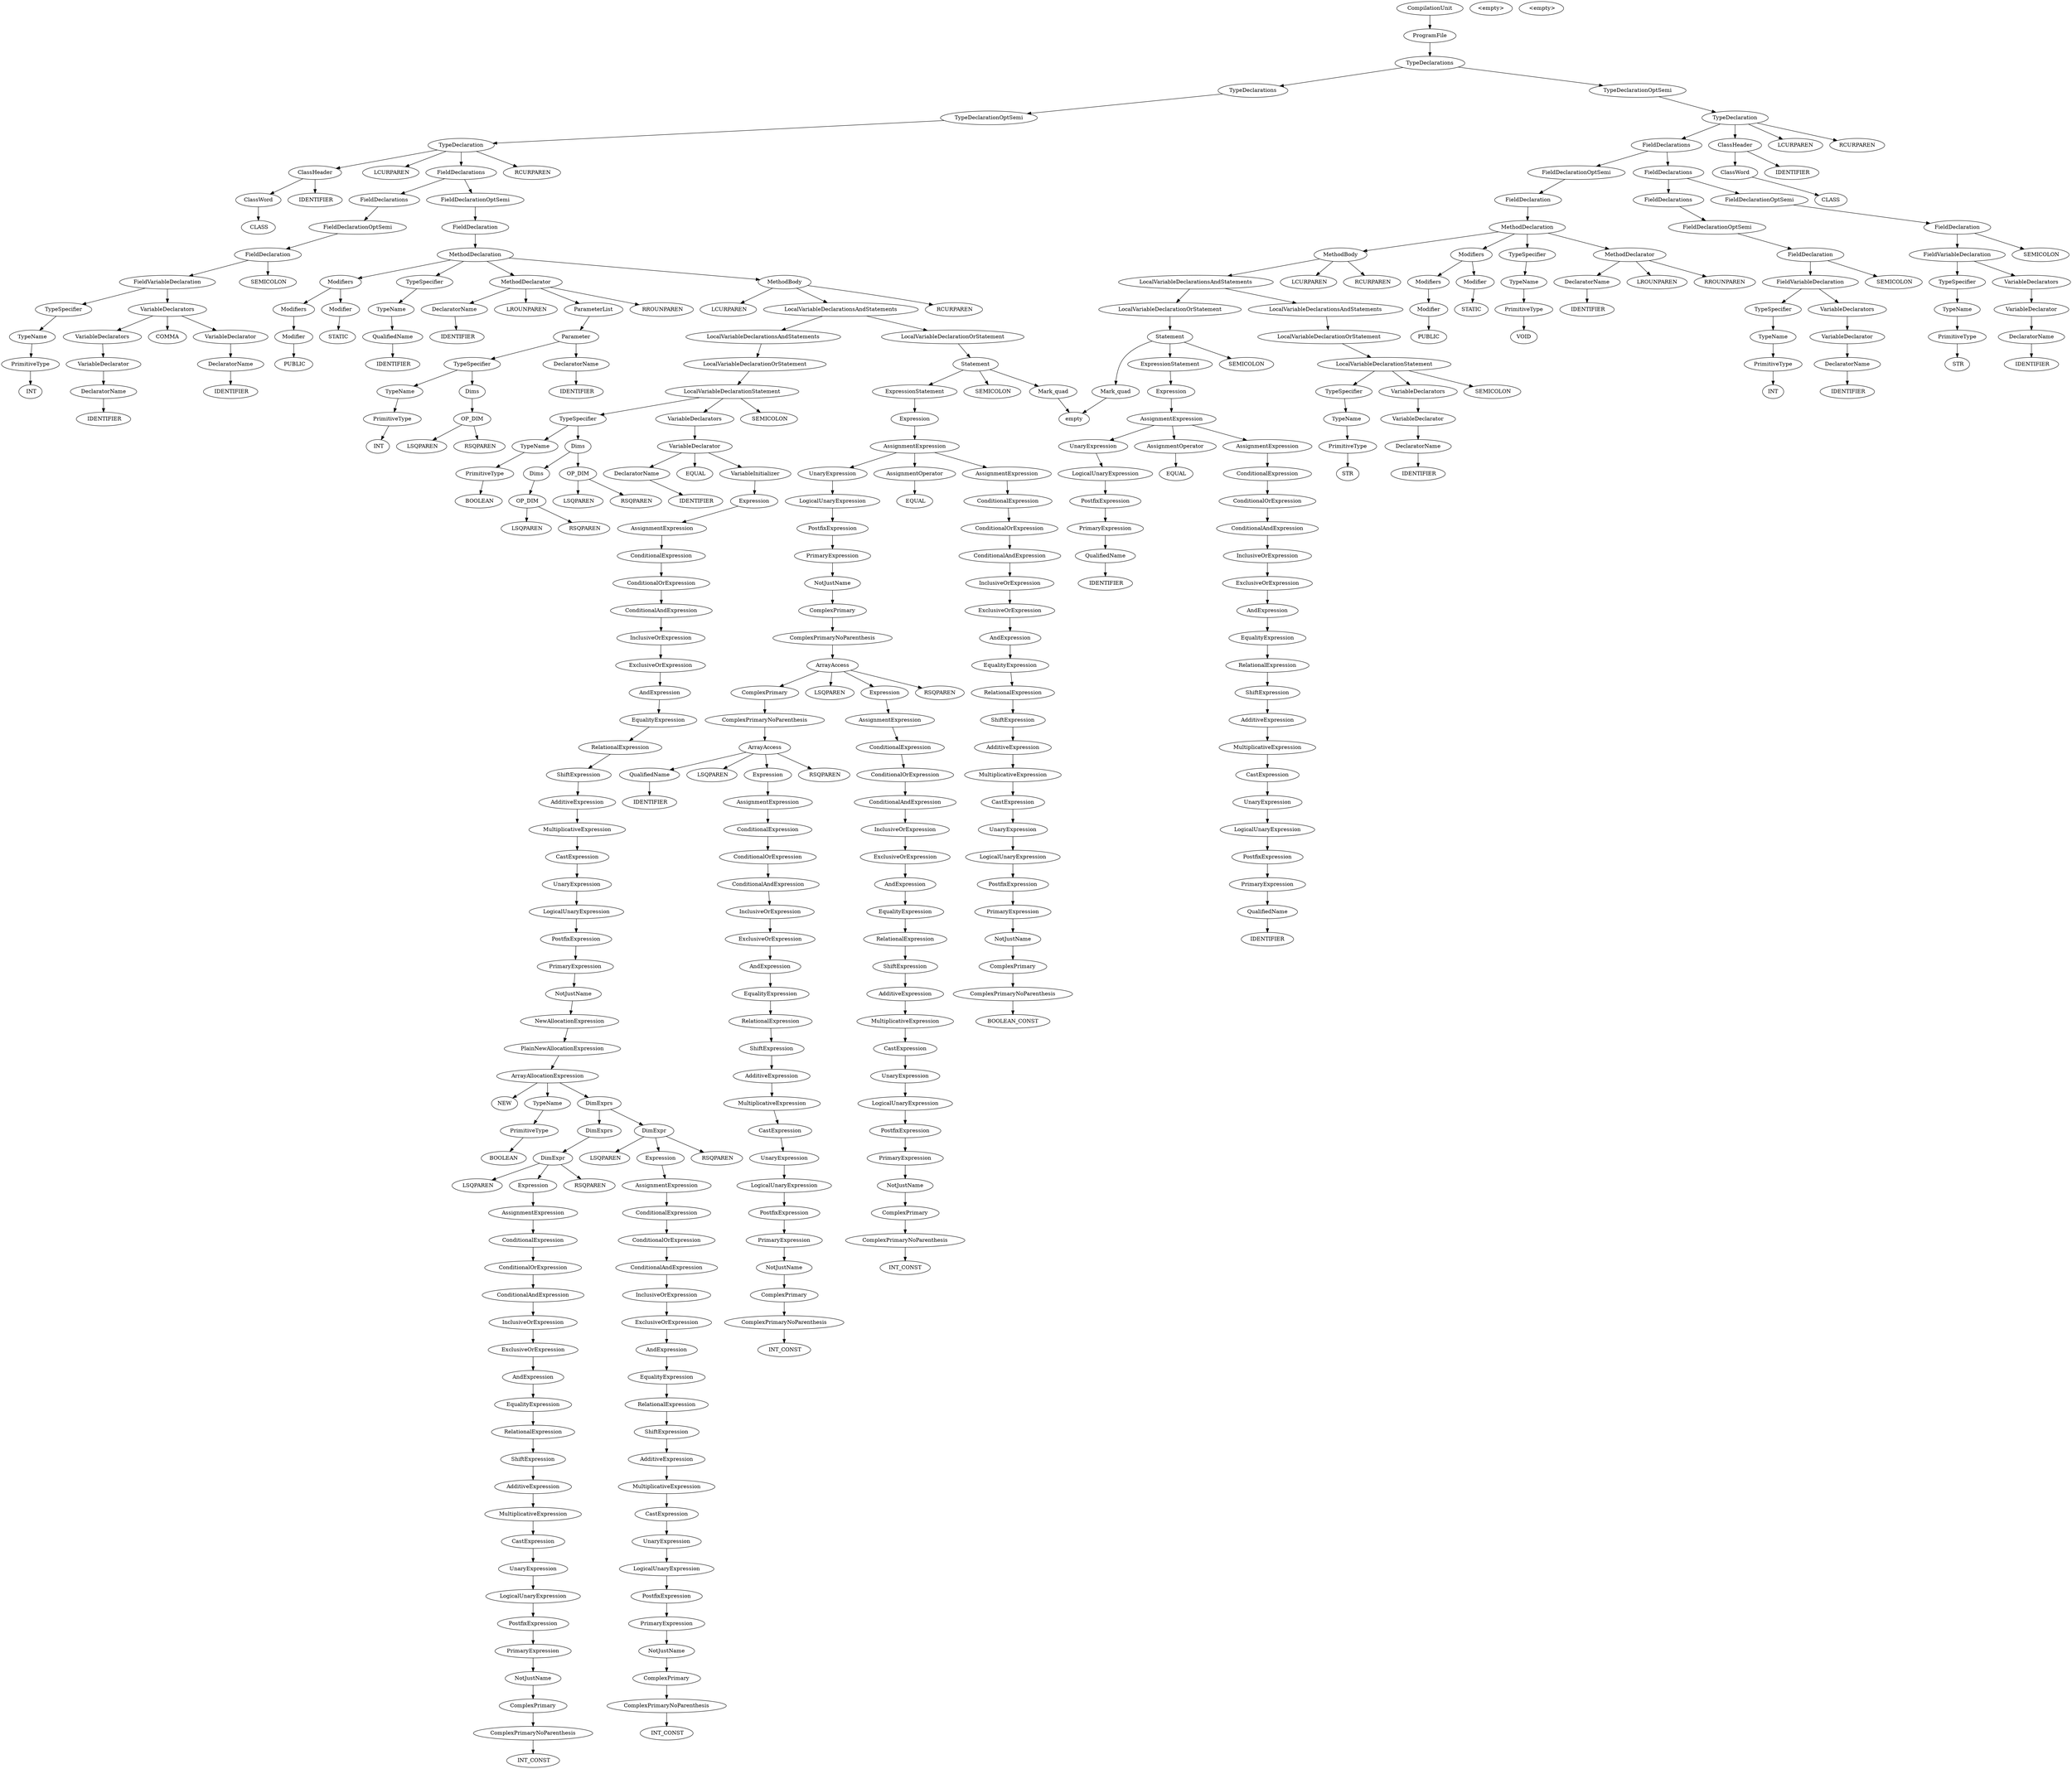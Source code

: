 digraph ParseTree{
CompilationUnit_1 [ label = "CompilationUnit" ]
ProgramFile_1 [ label = "ProgramFile" ]
CompilationUnit_1 -> ProgramFile_1 
ProgramFile_1 [ label = "ProgramFile" ]
TypeDeclarations_1 [ label = "TypeDeclarations" ]
ProgramFile_1 -> TypeDeclarations_1 
TypeDeclarations_1 [ label = "TypeDeclarations" ]
TypeDeclarations_2 [ label =" TypeDeclarations" ]
TypeDeclarationOptSemi_1 [ label = "TypeDeclarationOptSemi" ]
TypeDeclarations_1 -> TypeDeclarations_2  , TypeDeclarationOptSemi_1
TypeDeclarationOptSemi_1 [ label = "TypeDeclarationOptSemi" ]
TypeDeclaration_1 [ label = "TypeDeclaration" ]
TypeDeclarationOptSemi_1 -> TypeDeclaration_1 
TypeDeclaration_1 [ label = "TypeDeclaration" ]
ClassHeader_1 [ label = "ClassHeader" ]
LCURPAREN_1 [ label = "LCURPAREN" ]
FieldDeclarations_1 [ label = "FieldDeclarations" ]
RCURPAREN_1 [ label = "RCURPAREN" ]
TypeDeclaration_1 -> ClassHeader_1  , LCURPAREN_1 , FieldDeclarations_1 , RCURPAREN_1
FieldDeclarations_1 [ label = "FieldDeclarations" ]
FieldDeclarations_2 [ label =" FieldDeclarations" ]
FieldDeclarationOptSemi_1 [ label = "FieldDeclarationOptSemi" ]
FieldDeclarations_1 -> FieldDeclarations_2  , FieldDeclarationOptSemi_1
FieldDeclarationOptSemi_1 [ label = "FieldDeclarationOptSemi" ]
FieldDeclaration_1 [ label = "FieldDeclaration" ]
FieldDeclarationOptSemi_1 -> FieldDeclaration_1 
FieldDeclaration_1 [ label = "FieldDeclaration" ]
MethodDeclaration_1 [ label = "MethodDeclaration" ]
FieldDeclaration_1 -> MethodDeclaration_1 
MethodDeclaration_1 [ label = "MethodDeclaration" ]
Modifiers_1 [ label = "Modifiers" ]
TypeSpecifier_1 [ label = "TypeSpecifier" ]
MethodDeclarator_1 [ label = "MethodDeclarator" ]
MethodBody_1 [ label = "MethodBody" ]
MethodDeclaration_1 -> Modifiers_1  , TypeSpecifier_1 , MethodDeclarator_1 , MethodBody_1
MethodBody_1 [ label = "MethodBody" ]
LCURPAREN_2 [ label =" LCURPAREN" ]
LocalVariableDeclarationsAndStatements_1 [ label = "LocalVariableDeclarationsAndStatements" ]
RCURPAREN_2 [ label =" RCURPAREN" ]
MethodBody_1 -> LCURPAREN_2  , LocalVariableDeclarationsAndStatements_1 , RCURPAREN_2
LocalVariableDeclarationsAndStatements_1 [ label = "LocalVariableDeclarationsAndStatements" ]
LocalVariableDeclarationsAndStatements_2 [ label =" LocalVariableDeclarationsAndStatements" ]
LocalVariableDeclarationOrStatement_1 [ label = "LocalVariableDeclarationOrStatement" ]
LocalVariableDeclarationsAndStatements_1 -> LocalVariableDeclarationsAndStatements_2  , LocalVariableDeclarationOrStatement_1
LocalVariableDeclarationOrStatement_1 [ label = "LocalVariableDeclarationOrStatement" ]
Statement_1 [ label = "Statement" ]
LocalVariableDeclarationOrStatement_1 -> Statement_1 
Statement_1 [ label = "Statement" ]
ExpressionStatement_1 [ label = "ExpressionStatement" ]
SEMICOLON_1 [ label = "SEMICOLON" ]
Mark_quad_1 [ label = "Mark_quad" ]
Statement_1 -> ExpressionStatement_1  , SEMICOLON_1 , Mark_quad_1
Mark_quad_1 [ label = "Mark_quad" ]
<empty>_1 [ label = "<empty>" ]
Mark_quad_1 -> <empty>_1 
ExpressionStatement_1 [ label = "ExpressionStatement" ]
Expression_1 [ label = "Expression" ]
ExpressionStatement_1 -> Expression_1 
Expression_1 [ label = "Expression" ]
AssignmentExpression_1 [ label = "AssignmentExpression" ]
Expression_1 -> AssignmentExpression_1 
AssignmentExpression_1 [ label = "AssignmentExpression" ]
UnaryExpression_1 [ label = "UnaryExpression" ]
AssignmentOperator_1 [ label = "AssignmentOperator" ]
AssignmentExpression_2 [ label =" AssignmentExpression" ]
AssignmentExpression_1 -> UnaryExpression_1  , AssignmentOperator_1 , AssignmentExpression_2
AssignmentExpression_2 [ label = "AssignmentExpression" ]
ConditionalExpression_1 [ label = "ConditionalExpression" ]
AssignmentExpression_2 -> ConditionalExpression_1 
ConditionalExpression_1 [ label = "ConditionalExpression" ]
ConditionalOrExpression_1 [ label = "ConditionalOrExpression" ]
ConditionalExpression_1 -> ConditionalOrExpression_1 
ConditionalOrExpression_1 [ label = "ConditionalOrExpression" ]
ConditionalAndExpression_1 [ label = "ConditionalAndExpression" ]
ConditionalOrExpression_1 -> ConditionalAndExpression_1 
ConditionalAndExpression_1 [ label = "ConditionalAndExpression" ]
InclusiveOrExpression_1 [ label = "InclusiveOrExpression" ]
ConditionalAndExpression_1 -> InclusiveOrExpression_1 
InclusiveOrExpression_1 [ label = "InclusiveOrExpression" ]
ExclusiveOrExpression_1 [ label = "ExclusiveOrExpression" ]
InclusiveOrExpression_1 -> ExclusiveOrExpression_1 
ExclusiveOrExpression_1 [ label = "ExclusiveOrExpression" ]
AndExpression_1 [ label = "AndExpression" ]
ExclusiveOrExpression_1 -> AndExpression_1 
AndExpression_1 [ label = "AndExpression" ]
EqualityExpression_1 [ label = "EqualityExpression" ]
AndExpression_1 -> EqualityExpression_1 
EqualityExpression_1 [ label = "EqualityExpression" ]
RelationalExpression_1 [ label = "RelationalExpression" ]
EqualityExpression_1 -> RelationalExpression_1 
RelationalExpression_1 [ label = "RelationalExpression" ]
ShiftExpression_1 [ label = "ShiftExpression" ]
RelationalExpression_1 -> ShiftExpression_1 
ShiftExpression_1 [ label = "ShiftExpression" ]
AdditiveExpression_1 [ label = "AdditiveExpression" ]
ShiftExpression_1 -> AdditiveExpression_1 
AdditiveExpression_1 [ label = "AdditiveExpression" ]
MultiplicativeExpression_1 [ label = "MultiplicativeExpression" ]
AdditiveExpression_1 -> MultiplicativeExpression_1 
MultiplicativeExpression_1 [ label = "MultiplicativeExpression" ]
CastExpression_1 [ label = "CastExpression" ]
MultiplicativeExpression_1 -> CastExpression_1 
CastExpression_1 [ label = "CastExpression" ]
UnaryExpression_2 [ label =" UnaryExpression" ]
CastExpression_1 -> UnaryExpression_2 
UnaryExpression_2 [ label = "UnaryExpression" ]
LogicalUnaryExpression_1 [ label = "LogicalUnaryExpression" ]
UnaryExpression_2 -> LogicalUnaryExpression_1 
LogicalUnaryExpression_1 [ label = "LogicalUnaryExpression" ]
PostfixExpression_1 [ label = "PostfixExpression" ]
LogicalUnaryExpression_1 -> PostfixExpression_1 
PostfixExpression_1 [ label = "PostfixExpression" ]
PrimaryExpression_1 [ label = "PrimaryExpression" ]
PostfixExpression_1 -> PrimaryExpression_1 
PrimaryExpression_1 [ label = "PrimaryExpression" ]
QualifiedName_1 [ label = "QualifiedName" ]
PrimaryExpression_1 -> QualifiedName_1 
QualifiedName_1 [ label = "QualifiedName" ]
IDENTIFIER_1 [ label = "IDENTIFIER" ]
QualifiedName_1 -> IDENTIFIER_1 
AssignmentOperator_1 [ label = "AssignmentOperator" ]
EQUAL_1 [ label = "EQUAL" ]
AssignmentOperator_1 -> EQUAL_1 
UnaryExpression_1 [ label = "UnaryExpression" ]
LogicalUnaryExpression_2 [ label =" LogicalUnaryExpression" ]
UnaryExpression_1 -> LogicalUnaryExpression_2 
LogicalUnaryExpression_2 [ label = "LogicalUnaryExpression" ]
PostfixExpression_2 [ label =" PostfixExpression" ]
LogicalUnaryExpression_2 -> PostfixExpression_2 
PostfixExpression_2 [ label = "PostfixExpression" ]
PrimaryExpression_2 [ label =" PrimaryExpression" ]
PostfixExpression_2 -> PrimaryExpression_2 
PrimaryExpression_2 [ label = "PrimaryExpression" ]
QualifiedName_2 [ label =" QualifiedName" ]
PrimaryExpression_2 -> QualifiedName_2 
QualifiedName_2 [ label = "QualifiedName" ]
IDENTIFIER_2 [ label =" IDENTIFIER" ]
QualifiedName_2 -> IDENTIFIER_2 
LocalVariableDeclarationsAndStatements_2 [ label = "LocalVariableDeclarationsAndStatements" ]
LocalVariableDeclarationOrStatement_2 [ label =" LocalVariableDeclarationOrStatement" ]
LocalVariableDeclarationsAndStatements_2 -> LocalVariableDeclarationOrStatement_2 
LocalVariableDeclarationOrStatement_2 [ label = "LocalVariableDeclarationOrStatement" ]
LocalVariableDeclarationStatement_1 [ label = "LocalVariableDeclarationStatement" ]
LocalVariableDeclarationOrStatement_2 -> LocalVariableDeclarationStatement_1 
LocalVariableDeclarationStatement_1 [ label = "LocalVariableDeclarationStatement" ]
TypeSpecifier_2 [ label =" TypeSpecifier" ]
VariableDeclarators_1 [ label = "VariableDeclarators" ]
SEMICOLON_2 [ label =" SEMICOLON" ]
LocalVariableDeclarationStatement_1 -> TypeSpecifier_2  , VariableDeclarators_1 , SEMICOLON_2
VariableDeclarators_1 [ label = "VariableDeclarators" ]
VariableDeclarator_1 [ label = "VariableDeclarator" ]
VariableDeclarators_1 -> VariableDeclarator_1 
VariableDeclarator_1 [ label = "VariableDeclarator" ]
DeclaratorName_1 [ label = "DeclaratorName" ]
VariableDeclarator_1 -> DeclaratorName_1 
DeclaratorName_1 [ label = "DeclaratorName" ]
IDENTIFIER_3 [ label =" IDENTIFIER" ]
DeclaratorName_1 -> IDENTIFIER_3 
TypeSpecifier_2 [ label = "TypeSpecifier" ]
TypeName_1 [ label = "TypeName" ]
TypeSpecifier_2 -> TypeName_1 
TypeName_1 [ label = "TypeName" ]
PrimitiveType_1 [ label = "PrimitiveType" ]
TypeName_1 -> PrimitiveType_1 
PrimitiveType_1 [ label = "PrimitiveType" ]
STR_1 [ label = "STR" ]
PrimitiveType_1 -> STR_1 
MethodDeclarator_1 [ label = "MethodDeclarator" ]
DeclaratorName_2 [ label =" DeclaratorName" ]
LROUNPAREN_1 [ label = "LROUNPAREN" ]
RROUNPAREN_1 [ label = "RROUNPAREN" ]
MethodDeclarator_1 -> DeclaratorName_2  , LROUNPAREN_1 , RROUNPAREN_1
DeclaratorName_2 [ label = "DeclaratorName" ]
IDENTIFIER_4 [ label =" IDENTIFIER" ]
DeclaratorName_2 -> IDENTIFIER_4 
TypeSpecifier_1 [ label = "TypeSpecifier" ]
TypeName_2 [ label =" TypeName" ]
TypeSpecifier_1 -> TypeName_2 
TypeName_2 [ label = "TypeName" ]
PrimitiveType_2 [ label =" PrimitiveType" ]
TypeName_2 -> PrimitiveType_2 
PrimitiveType_2 [ label = "PrimitiveType" ]
VOID_1 [ label = "VOID" ]
PrimitiveType_2 -> VOID_1 
Modifiers_1 [ label = "Modifiers" ]
Modifiers_2 [ label =" Modifiers" ]
Modifier_1 [ label = "Modifier" ]
Modifiers_1 -> Modifiers_2  , Modifier_1
Modifier_1 [ label = "Modifier" ]
STATIC_1 [ label = "STATIC" ]
Modifier_1 -> STATIC_1 
Modifiers_2 [ label = "Modifiers" ]
Modifier_2 [ label =" Modifier" ]
Modifiers_2 -> Modifier_2 
Modifier_2 [ label = "Modifier" ]
PUBLIC_1 [ label = "PUBLIC" ]
Modifier_2 -> PUBLIC_1 
FieldDeclarations_2 [ label = "FieldDeclarations" ]
FieldDeclarations_3 [ label =" FieldDeclarations" ]
FieldDeclarationOptSemi_2 [ label =" FieldDeclarationOptSemi" ]
FieldDeclarations_2 -> FieldDeclarations_3  , FieldDeclarationOptSemi_2
FieldDeclarationOptSemi_2 [ label = "FieldDeclarationOptSemi" ]
FieldDeclaration_2 [ label =" FieldDeclaration" ]
FieldDeclarationOptSemi_2 -> FieldDeclaration_2 
FieldDeclaration_2 [ label = "FieldDeclaration" ]
FieldVariableDeclaration_1 [ label = "FieldVariableDeclaration" ]
SEMICOLON_3 [ label =" SEMICOLON" ]
FieldDeclaration_2 -> FieldVariableDeclaration_1  , SEMICOLON_3
FieldVariableDeclaration_1 [ label = "FieldVariableDeclaration" ]
TypeSpecifier_3 [ label =" TypeSpecifier" ]
VariableDeclarators_2 [ label =" VariableDeclarators" ]
FieldVariableDeclaration_1 -> TypeSpecifier_3  , VariableDeclarators_2
VariableDeclarators_2 [ label = "VariableDeclarators" ]
VariableDeclarator_2 [ label =" VariableDeclarator" ]
VariableDeclarators_2 -> VariableDeclarator_2 
VariableDeclarator_2 [ label = "VariableDeclarator" ]
DeclaratorName_3 [ label =" DeclaratorName" ]
VariableDeclarator_2 -> DeclaratorName_3 
DeclaratorName_3 [ label = "DeclaratorName" ]
IDENTIFIER_5 [ label =" IDENTIFIER" ]
DeclaratorName_3 -> IDENTIFIER_5 
TypeSpecifier_3 [ label = "TypeSpecifier" ]
TypeName_3 [ label =" TypeName" ]
TypeSpecifier_3 -> TypeName_3 
TypeName_3 [ label = "TypeName" ]
PrimitiveType_3 [ label =" PrimitiveType" ]
TypeName_3 -> PrimitiveType_3 
PrimitiveType_3 [ label = "PrimitiveType" ]
STR_2 [ label =" STR" ]
PrimitiveType_3 -> STR_2 
FieldDeclarations_3 [ label = "FieldDeclarations" ]
FieldDeclarationOptSemi_3 [ label =" FieldDeclarationOptSemi" ]
FieldDeclarations_3 -> FieldDeclarationOptSemi_3 
FieldDeclarationOptSemi_3 [ label = "FieldDeclarationOptSemi" ]
FieldDeclaration_3 [ label =" FieldDeclaration" ]
FieldDeclarationOptSemi_3 -> FieldDeclaration_3 
FieldDeclaration_3 [ label = "FieldDeclaration" ]
FieldVariableDeclaration_2 [ label =" FieldVariableDeclaration" ]
SEMICOLON_4 [ label =" SEMICOLON" ]
FieldDeclaration_3 -> FieldVariableDeclaration_2  , SEMICOLON_4
FieldVariableDeclaration_2 [ label = "FieldVariableDeclaration" ]
TypeSpecifier_4 [ label =" TypeSpecifier" ]
VariableDeclarators_3 [ label =" VariableDeclarators" ]
FieldVariableDeclaration_2 -> TypeSpecifier_4  , VariableDeclarators_3
VariableDeclarators_3 [ label = "VariableDeclarators" ]
VariableDeclarator_3 [ label =" VariableDeclarator" ]
VariableDeclarators_3 -> VariableDeclarator_3 
VariableDeclarator_3 [ label = "VariableDeclarator" ]
DeclaratorName_4 [ label =" DeclaratorName" ]
VariableDeclarator_3 -> DeclaratorName_4 
DeclaratorName_4 [ label = "DeclaratorName" ]
IDENTIFIER_6 [ label =" IDENTIFIER" ]
DeclaratorName_4 -> IDENTIFIER_6 
TypeSpecifier_4 [ label = "TypeSpecifier" ]
TypeName_4 [ label =" TypeName" ]
TypeSpecifier_4 -> TypeName_4 
TypeName_4 [ label = "TypeName" ]
PrimitiveType_4 [ label =" PrimitiveType" ]
TypeName_4 -> PrimitiveType_4 
PrimitiveType_4 [ label = "PrimitiveType" ]
INT_1 [ label = "INT" ]
PrimitiveType_4 -> INT_1 
ClassHeader_1 [ label = "ClassHeader" ]
ClassWord_1 [ label = "ClassWord" ]
IDENTIFIER_7 [ label =" IDENTIFIER" ]
ClassHeader_1 -> ClassWord_1  , IDENTIFIER_7
ClassWord_1 [ label = "ClassWord" ]
CLASS_1 [ label = "CLASS" ]
ClassWord_1 -> CLASS_1 
TypeDeclarations_2 [ label = "TypeDeclarations" ]
TypeDeclarationOptSemi_2 [ label =" TypeDeclarationOptSemi" ]
TypeDeclarations_2 -> TypeDeclarationOptSemi_2 
TypeDeclarationOptSemi_2 [ label = "TypeDeclarationOptSemi" ]
TypeDeclaration_2 [ label =" TypeDeclaration" ]
TypeDeclarationOptSemi_2 -> TypeDeclaration_2 
TypeDeclaration_2 [ label = "TypeDeclaration" ]
ClassHeader_2 [ label =" ClassHeader" ]
LCURPAREN_3 [ label =" LCURPAREN" ]
FieldDeclarations_4 [ label =" FieldDeclarations" ]
RCURPAREN_3 [ label =" RCURPAREN" ]
TypeDeclaration_2 -> ClassHeader_2  , LCURPAREN_3 , FieldDeclarations_4 , RCURPAREN_3
FieldDeclarations_4 [ label = "FieldDeclarations" ]
FieldDeclarations_5 [ label =" FieldDeclarations" ]
FieldDeclarationOptSemi_4 [ label =" FieldDeclarationOptSemi" ]
FieldDeclarations_4 -> FieldDeclarations_5  , FieldDeclarationOptSemi_4
FieldDeclarationOptSemi_4 [ label = "FieldDeclarationOptSemi" ]
FieldDeclaration_4 [ label =" FieldDeclaration" ]
FieldDeclarationOptSemi_4 -> FieldDeclaration_4 
FieldDeclaration_4 [ label = "FieldDeclaration" ]
MethodDeclaration_2 [ label =" MethodDeclaration" ]
FieldDeclaration_4 -> MethodDeclaration_2 
MethodDeclaration_2 [ label = "MethodDeclaration" ]
Modifiers_3 [ label =" Modifiers" ]
TypeSpecifier_5 [ label =" TypeSpecifier" ]
MethodDeclarator_2 [ label =" MethodDeclarator" ]
MethodBody_2 [ label =" MethodBody" ]
MethodDeclaration_2 -> Modifiers_3  , TypeSpecifier_5 , MethodDeclarator_2 , MethodBody_2
MethodBody_2 [ label = "MethodBody" ]
LCURPAREN_4 [ label =" LCURPAREN" ]
LocalVariableDeclarationsAndStatements_3 [ label =" LocalVariableDeclarationsAndStatements" ]
RCURPAREN_4 [ label =" RCURPAREN" ]
MethodBody_2 -> LCURPAREN_4  , LocalVariableDeclarationsAndStatements_3 , RCURPAREN_4
LocalVariableDeclarationsAndStatements_3 [ label = "LocalVariableDeclarationsAndStatements" ]
LocalVariableDeclarationsAndStatements_4 [ label =" LocalVariableDeclarationsAndStatements" ]
LocalVariableDeclarationOrStatement_3 [ label =" LocalVariableDeclarationOrStatement" ]
LocalVariableDeclarationsAndStatements_3 -> LocalVariableDeclarationsAndStatements_4  , LocalVariableDeclarationOrStatement_3
LocalVariableDeclarationOrStatement_3 [ label = "LocalVariableDeclarationOrStatement" ]
Statement_2 [ label =" Statement" ]
LocalVariableDeclarationOrStatement_3 -> Statement_2 
Statement_2 [ label = "Statement" ]
ExpressionStatement_2 [ label =" ExpressionStatement" ]
SEMICOLON_5 [ label =" SEMICOLON" ]
Mark_quad_2 [ label =" Mark_quad" ]
Statement_2 -> ExpressionStatement_2  , SEMICOLON_5 , Mark_quad_2
Mark_quad_2 [ label = "Mark_quad" ]
<empty>_2 [ label =" <empty>" ]
Mark_quad_2 -> <empty>_2 
ExpressionStatement_2 [ label = "ExpressionStatement" ]
Expression_2 [ label =" Expression" ]
ExpressionStatement_2 -> Expression_2 
Expression_2 [ label = "Expression" ]
AssignmentExpression_3 [ label =" AssignmentExpression" ]
Expression_2 -> AssignmentExpression_3 
AssignmentExpression_3 [ label = "AssignmentExpression" ]
UnaryExpression_3 [ label =" UnaryExpression" ]
AssignmentOperator_2 [ label =" AssignmentOperator" ]
AssignmentExpression_4 [ label =" AssignmentExpression" ]
AssignmentExpression_3 -> UnaryExpression_3  , AssignmentOperator_2 , AssignmentExpression_4
AssignmentExpression_4 [ label = "AssignmentExpression" ]
ConditionalExpression_2 [ label =" ConditionalExpression" ]
AssignmentExpression_4 -> ConditionalExpression_2 
ConditionalExpression_2 [ label = "ConditionalExpression" ]
ConditionalOrExpression_2 [ label =" ConditionalOrExpression" ]
ConditionalExpression_2 -> ConditionalOrExpression_2 
ConditionalOrExpression_2 [ label = "ConditionalOrExpression" ]
ConditionalAndExpression_2 [ label =" ConditionalAndExpression" ]
ConditionalOrExpression_2 -> ConditionalAndExpression_2 
ConditionalAndExpression_2 [ label = "ConditionalAndExpression" ]
InclusiveOrExpression_2 [ label =" InclusiveOrExpression" ]
ConditionalAndExpression_2 -> InclusiveOrExpression_2 
InclusiveOrExpression_2 [ label = "InclusiveOrExpression" ]
ExclusiveOrExpression_2 [ label =" ExclusiveOrExpression" ]
InclusiveOrExpression_2 -> ExclusiveOrExpression_2 
ExclusiveOrExpression_2 [ label = "ExclusiveOrExpression" ]
AndExpression_2 [ label =" AndExpression" ]
ExclusiveOrExpression_2 -> AndExpression_2 
AndExpression_2 [ label = "AndExpression" ]
EqualityExpression_2 [ label =" EqualityExpression" ]
AndExpression_2 -> EqualityExpression_2 
EqualityExpression_2 [ label = "EqualityExpression" ]
RelationalExpression_2 [ label =" RelationalExpression" ]
EqualityExpression_2 -> RelationalExpression_2 
RelationalExpression_2 [ label = "RelationalExpression" ]
ShiftExpression_2 [ label =" ShiftExpression" ]
RelationalExpression_2 -> ShiftExpression_2 
ShiftExpression_2 [ label = "ShiftExpression" ]
AdditiveExpression_2 [ label =" AdditiveExpression" ]
ShiftExpression_2 -> AdditiveExpression_2 
AdditiveExpression_2 [ label = "AdditiveExpression" ]
MultiplicativeExpression_2 [ label =" MultiplicativeExpression" ]
AdditiveExpression_2 -> MultiplicativeExpression_2 
MultiplicativeExpression_2 [ label = "MultiplicativeExpression" ]
CastExpression_2 [ label =" CastExpression" ]
MultiplicativeExpression_2 -> CastExpression_2 
CastExpression_2 [ label = "CastExpression" ]
UnaryExpression_4 [ label =" UnaryExpression" ]
CastExpression_2 -> UnaryExpression_4 
UnaryExpression_4 [ label = "UnaryExpression" ]
LogicalUnaryExpression_3 [ label =" LogicalUnaryExpression" ]
UnaryExpression_4 -> LogicalUnaryExpression_3 
LogicalUnaryExpression_3 [ label = "LogicalUnaryExpression" ]
PostfixExpression_3 [ label =" PostfixExpression" ]
LogicalUnaryExpression_3 -> PostfixExpression_3 
PostfixExpression_3 [ label = "PostfixExpression" ]
PrimaryExpression_3 [ label =" PrimaryExpression" ]
PostfixExpression_3 -> PrimaryExpression_3 
PrimaryExpression_3 [ label = "PrimaryExpression" ]
NotJustName_1 [ label = "NotJustName" ]
PrimaryExpression_3 -> NotJustName_1 
NotJustName_1 [ label = "NotJustName" ]
ComplexPrimary_1 [ label = "ComplexPrimary" ]
NotJustName_1 -> ComplexPrimary_1 
ComplexPrimary_1 [ label = "ComplexPrimary" ]
ComplexPrimaryNoParenthesis_1 [ label = "ComplexPrimaryNoParenthesis" ]
ComplexPrimary_1 -> ComplexPrimaryNoParenthesis_1 
ComplexPrimaryNoParenthesis_1 [ label = "ComplexPrimaryNoParenthesis" ]
BOOLEAN_CONST_1 [ label = "BOOLEAN_CONST" ]
ComplexPrimaryNoParenthesis_1 -> BOOLEAN_CONST_1 
AssignmentOperator_2 [ label = "AssignmentOperator" ]
EQUAL_2 [ label =" EQUAL" ]
AssignmentOperator_2 -> EQUAL_2 
UnaryExpression_3 [ label = "UnaryExpression" ]
LogicalUnaryExpression_4 [ label =" LogicalUnaryExpression" ]
UnaryExpression_3 -> LogicalUnaryExpression_4 
LogicalUnaryExpression_4 [ label = "LogicalUnaryExpression" ]
PostfixExpression_4 [ label =" PostfixExpression" ]
LogicalUnaryExpression_4 -> PostfixExpression_4 
PostfixExpression_4 [ label = "PostfixExpression" ]
PrimaryExpression_4 [ label =" PrimaryExpression" ]
PostfixExpression_4 -> PrimaryExpression_4 
PrimaryExpression_4 [ label = "PrimaryExpression" ]
NotJustName_2 [ label =" NotJustName" ]
PrimaryExpression_4 -> NotJustName_2 
NotJustName_2 [ label = "NotJustName" ]
ComplexPrimary_2 [ label =" ComplexPrimary" ]
NotJustName_2 -> ComplexPrimary_2 
ComplexPrimary_2 [ label = "ComplexPrimary" ]
ComplexPrimaryNoParenthesis_2 [ label =" ComplexPrimaryNoParenthesis" ]
ComplexPrimary_2 -> ComplexPrimaryNoParenthesis_2 
ComplexPrimaryNoParenthesis_2 [ label = "ComplexPrimaryNoParenthesis" ]
ArrayAccess_1 [ label = "ArrayAccess" ]
ComplexPrimaryNoParenthesis_2 -> ArrayAccess_1 
ArrayAccess_1 [ label = "ArrayAccess" ]
ComplexPrimary_3 [ label =" ComplexPrimary" ]
LSQPAREN_1 [ label = "LSQPAREN" ]
Expression_3 [ label =" Expression" ]
RSQPAREN_1 [ label = "RSQPAREN" ]
ArrayAccess_1 -> ComplexPrimary_3  , LSQPAREN_1 , Expression_3 , RSQPAREN_1
Expression_3 [ label = "Expression" ]
AssignmentExpression_5 [ label =" AssignmentExpression" ]
Expression_3 -> AssignmentExpression_5 
AssignmentExpression_5 [ label = "AssignmentExpression" ]
ConditionalExpression_3 [ label =" ConditionalExpression" ]
AssignmentExpression_5 -> ConditionalExpression_3 
ConditionalExpression_3 [ label = "ConditionalExpression" ]
ConditionalOrExpression_3 [ label =" ConditionalOrExpression" ]
ConditionalExpression_3 -> ConditionalOrExpression_3 
ConditionalOrExpression_3 [ label = "ConditionalOrExpression" ]
ConditionalAndExpression_3 [ label =" ConditionalAndExpression" ]
ConditionalOrExpression_3 -> ConditionalAndExpression_3 
ConditionalAndExpression_3 [ label = "ConditionalAndExpression" ]
InclusiveOrExpression_3 [ label =" InclusiveOrExpression" ]
ConditionalAndExpression_3 -> InclusiveOrExpression_3 
InclusiveOrExpression_3 [ label = "InclusiveOrExpression" ]
ExclusiveOrExpression_3 [ label =" ExclusiveOrExpression" ]
InclusiveOrExpression_3 -> ExclusiveOrExpression_3 
ExclusiveOrExpression_3 [ label = "ExclusiveOrExpression" ]
AndExpression_3 [ label =" AndExpression" ]
ExclusiveOrExpression_3 -> AndExpression_3 
AndExpression_3 [ label = "AndExpression" ]
EqualityExpression_3 [ label =" EqualityExpression" ]
AndExpression_3 -> EqualityExpression_3 
EqualityExpression_3 [ label = "EqualityExpression" ]
RelationalExpression_3 [ label =" RelationalExpression" ]
EqualityExpression_3 -> RelationalExpression_3 
RelationalExpression_3 [ label = "RelationalExpression" ]
ShiftExpression_3 [ label =" ShiftExpression" ]
RelationalExpression_3 -> ShiftExpression_3 
ShiftExpression_3 [ label = "ShiftExpression" ]
AdditiveExpression_3 [ label =" AdditiveExpression" ]
ShiftExpression_3 -> AdditiveExpression_3 
AdditiveExpression_3 [ label = "AdditiveExpression" ]
MultiplicativeExpression_3 [ label =" MultiplicativeExpression" ]
AdditiveExpression_3 -> MultiplicativeExpression_3 
MultiplicativeExpression_3 [ label = "MultiplicativeExpression" ]
CastExpression_3 [ label =" CastExpression" ]
MultiplicativeExpression_3 -> CastExpression_3 
CastExpression_3 [ label = "CastExpression" ]
UnaryExpression_5 [ label =" UnaryExpression" ]
CastExpression_3 -> UnaryExpression_5 
UnaryExpression_5 [ label = "UnaryExpression" ]
LogicalUnaryExpression_5 [ label =" LogicalUnaryExpression" ]
UnaryExpression_5 -> LogicalUnaryExpression_5 
LogicalUnaryExpression_5 [ label = "LogicalUnaryExpression" ]
PostfixExpression_5 [ label =" PostfixExpression" ]
LogicalUnaryExpression_5 -> PostfixExpression_5 
PostfixExpression_5 [ label = "PostfixExpression" ]
PrimaryExpression_5 [ label =" PrimaryExpression" ]
PostfixExpression_5 -> PrimaryExpression_5 
PrimaryExpression_5 [ label = "PrimaryExpression" ]
NotJustName_3 [ label =" NotJustName" ]
PrimaryExpression_5 -> NotJustName_3 
NotJustName_3 [ label = "NotJustName" ]
ComplexPrimary_4 [ label =" ComplexPrimary" ]
NotJustName_3 -> ComplexPrimary_4 
ComplexPrimary_4 [ label = "ComplexPrimary" ]
ComplexPrimaryNoParenthesis_3 [ label =" ComplexPrimaryNoParenthesis" ]
ComplexPrimary_4 -> ComplexPrimaryNoParenthesis_3 
ComplexPrimaryNoParenthesis_3 [ label = "ComplexPrimaryNoParenthesis" ]
INT_CONST_1 [ label = "INT_CONST" ]
ComplexPrimaryNoParenthesis_3 -> INT_CONST_1 
ComplexPrimary_3 [ label = "ComplexPrimary" ]
ComplexPrimaryNoParenthesis_4 [ label =" ComplexPrimaryNoParenthesis" ]
ComplexPrimary_3 -> ComplexPrimaryNoParenthesis_4 
ComplexPrimaryNoParenthesis_4 [ label = "ComplexPrimaryNoParenthesis" ]
ArrayAccess_2 [ label =" ArrayAccess" ]
ComplexPrimaryNoParenthesis_4 -> ArrayAccess_2 
ArrayAccess_2 [ label = "ArrayAccess" ]
QualifiedName_3 [ label =" QualifiedName" ]
LSQPAREN_2 [ label =" LSQPAREN" ]
Expression_4 [ label =" Expression" ]
RSQPAREN_2 [ label =" RSQPAREN" ]
ArrayAccess_2 -> QualifiedName_3  , LSQPAREN_2 , Expression_4 , RSQPAREN_2
Expression_4 [ label = "Expression" ]
AssignmentExpression_6 [ label =" AssignmentExpression" ]
Expression_4 -> AssignmentExpression_6 
AssignmentExpression_6 [ label = "AssignmentExpression" ]
ConditionalExpression_4 [ label =" ConditionalExpression" ]
AssignmentExpression_6 -> ConditionalExpression_4 
ConditionalExpression_4 [ label = "ConditionalExpression" ]
ConditionalOrExpression_4 [ label =" ConditionalOrExpression" ]
ConditionalExpression_4 -> ConditionalOrExpression_4 
ConditionalOrExpression_4 [ label = "ConditionalOrExpression" ]
ConditionalAndExpression_4 [ label =" ConditionalAndExpression" ]
ConditionalOrExpression_4 -> ConditionalAndExpression_4 
ConditionalAndExpression_4 [ label = "ConditionalAndExpression" ]
InclusiveOrExpression_4 [ label =" InclusiveOrExpression" ]
ConditionalAndExpression_4 -> InclusiveOrExpression_4 
InclusiveOrExpression_4 [ label = "InclusiveOrExpression" ]
ExclusiveOrExpression_4 [ label =" ExclusiveOrExpression" ]
InclusiveOrExpression_4 -> ExclusiveOrExpression_4 
ExclusiveOrExpression_4 [ label = "ExclusiveOrExpression" ]
AndExpression_4 [ label =" AndExpression" ]
ExclusiveOrExpression_4 -> AndExpression_4 
AndExpression_4 [ label = "AndExpression" ]
EqualityExpression_4 [ label =" EqualityExpression" ]
AndExpression_4 -> EqualityExpression_4 
EqualityExpression_4 [ label = "EqualityExpression" ]
RelationalExpression_4 [ label =" RelationalExpression" ]
EqualityExpression_4 -> RelationalExpression_4 
RelationalExpression_4 [ label = "RelationalExpression" ]
ShiftExpression_4 [ label =" ShiftExpression" ]
RelationalExpression_4 -> ShiftExpression_4 
ShiftExpression_4 [ label = "ShiftExpression" ]
AdditiveExpression_4 [ label =" AdditiveExpression" ]
ShiftExpression_4 -> AdditiveExpression_4 
AdditiveExpression_4 [ label = "AdditiveExpression" ]
MultiplicativeExpression_4 [ label =" MultiplicativeExpression" ]
AdditiveExpression_4 -> MultiplicativeExpression_4 
MultiplicativeExpression_4 [ label = "MultiplicativeExpression" ]
CastExpression_4 [ label =" CastExpression" ]
MultiplicativeExpression_4 -> CastExpression_4 
CastExpression_4 [ label = "CastExpression" ]
UnaryExpression_6 [ label =" UnaryExpression" ]
CastExpression_4 -> UnaryExpression_6 
UnaryExpression_6 [ label = "UnaryExpression" ]
LogicalUnaryExpression_6 [ label =" LogicalUnaryExpression" ]
UnaryExpression_6 -> LogicalUnaryExpression_6 
LogicalUnaryExpression_6 [ label = "LogicalUnaryExpression" ]
PostfixExpression_6 [ label =" PostfixExpression" ]
LogicalUnaryExpression_6 -> PostfixExpression_6 
PostfixExpression_6 [ label = "PostfixExpression" ]
PrimaryExpression_6 [ label =" PrimaryExpression" ]
PostfixExpression_6 -> PrimaryExpression_6 
PrimaryExpression_6 [ label = "PrimaryExpression" ]
NotJustName_4 [ label =" NotJustName" ]
PrimaryExpression_6 -> NotJustName_4 
NotJustName_4 [ label = "NotJustName" ]
ComplexPrimary_5 [ label =" ComplexPrimary" ]
NotJustName_4 -> ComplexPrimary_5 
ComplexPrimary_5 [ label = "ComplexPrimary" ]
ComplexPrimaryNoParenthesis_5 [ label =" ComplexPrimaryNoParenthesis" ]
ComplexPrimary_5 -> ComplexPrimaryNoParenthesis_5 
ComplexPrimaryNoParenthesis_5 [ label = "ComplexPrimaryNoParenthesis" ]
INT_CONST_2 [ label =" INT_CONST" ]
ComplexPrimaryNoParenthesis_5 -> INT_CONST_2 
QualifiedName_3 [ label = "QualifiedName" ]
IDENTIFIER_8 [ label =" IDENTIFIER" ]
QualifiedName_3 -> IDENTIFIER_8 
LocalVariableDeclarationsAndStatements_4 [ label = "LocalVariableDeclarationsAndStatements" ]
LocalVariableDeclarationOrStatement_4 [ label =" LocalVariableDeclarationOrStatement" ]
LocalVariableDeclarationsAndStatements_4 -> LocalVariableDeclarationOrStatement_4 
LocalVariableDeclarationOrStatement_4 [ label = "LocalVariableDeclarationOrStatement" ]
LocalVariableDeclarationStatement_2 [ label =" LocalVariableDeclarationStatement" ]
LocalVariableDeclarationOrStatement_4 -> LocalVariableDeclarationStatement_2 
LocalVariableDeclarationStatement_2 [ label = "LocalVariableDeclarationStatement" ]
TypeSpecifier_6 [ label =" TypeSpecifier" ]
VariableDeclarators_4 [ label =" VariableDeclarators" ]
SEMICOLON_6 [ label =" SEMICOLON" ]
LocalVariableDeclarationStatement_2 -> TypeSpecifier_6  , VariableDeclarators_4 , SEMICOLON_6
VariableDeclarators_4 [ label = "VariableDeclarators" ]
VariableDeclarator_4 [ label =" VariableDeclarator" ]
VariableDeclarators_4 -> VariableDeclarator_4 
VariableDeclarator_4 [ label = "VariableDeclarator" ]
DeclaratorName_5 [ label =" DeclaratorName" ]
EQUAL_3 [ label =" EQUAL" ]
VariableInitializer_1 [ label = "VariableInitializer" ]
VariableDeclarator_4 -> DeclaratorName_5  , EQUAL_3 , VariableInitializer_1
VariableInitializer_1 [ label = "VariableInitializer" ]
Expression_5 [ label =" Expression" ]
VariableInitializer_1 -> Expression_5 
Expression_5 [ label = "Expression" ]
AssignmentExpression_7 [ label =" AssignmentExpression" ]
Expression_5 -> AssignmentExpression_7 
AssignmentExpression_7 [ label = "AssignmentExpression" ]
ConditionalExpression_5 [ label =" ConditionalExpression" ]
AssignmentExpression_7 -> ConditionalExpression_5 
ConditionalExpression_5 [ label = "ConditionalExpression" ]
ConditionalOrExpression_5 [ label =" ConditionalOrExpression" ]
ConditionalExpression_5 -> ConditionalOrExpression_5 
ConditionalOrExpression_5 [ label = "ConditionalOrExpression" ]
ConditionalAndExpression_5 [ label =" ConditionalAndExpression" ]
ConditionalOrExpression_5 -> ConditionalAndExpression_5 
ConditionalAndExpression_5 [ label = "ConditionalAndExpression" ]
InclusiveOrExpression_5 [ label =" InclusiveOrExpression" ]
ConditionalAndExpression_5 -> InclusiveOrExpression_5 
InclusiveOrExpression_5 [ label = "InclusiveOrExpression" ]
ExclusiveOrExpression_5 [ label =" ExclusiveOrExpression" ]
InclusiveOrExpression_5 -> ExclusiveOrExpression_5 
ExclusiveOrExpression_5 [ label = "ExclusiveOrExpression" ]
AndExpression_5 [ label =" AndExpression" ]
ExclusiveOrExpression_5 -> AndExpression_5 
AndExpression_5 [ label = "AndExpression" ]
EqualityExpression_5 [ label =" EqualityExpression" ]
AndExpression_5 -> EqualityExpression_5 
EqualityExpression_5 [ label = "EqualityExpression" ]
RelationalExpression_5 [ label =" RelationalExpression" ]
EqualityExpression_5 -> RelationalExpression_5 
RelationalExpression_5 [ label = "RelationalExpression" ]
ShiftExpression_5 [ label =" ShiftExpression" ]
RelationalExpression_5 -> ShiftExpression_5 
ShiftExpression_5 [ label = "ShiftExpression" ]
AdditiveExpression_5 [ label =" AdditiveExpression" ]
ShiftExpression_5 -> AdditiveExpression_5 
AdditiveExpression_5 [ label = "AdditiveExpression" ]
MultiplicativeExpression_5 [ label =" MultiplicativeExpression" ]
AdditiveExpression_5 -> MultiplicativeExpression_5 
MultiplicativeExpression_5 [ label = "MultiplicativeExpression" ]
CastExpression_5 [ label =" CastExpression" ]
MultiplicativeExpression_5 -> CastExpression_5 
CastExpression_5 [ label = "CastExpression" ]
UnaryExpression_7 [ label =" UnaryExpression" ]
CastExpression_5 -> UnaryExpression_7 
UnaryExpression_7 [ label = "UnaryExpression" ]
LogicalUnaryExpression_7 [ label =" LogicalUnaryExpression" ]
UnaryExpression_7 -> LogicalUnaryExpression_7 
LogicalUnaryExpression_7 [ label = "LogicalUnaryExpression" ]
PostfixExpression_7 [ label =" PostfixExpression" ]
LogicalUnaryExpression_7 -> PostfixExpression_7 
PostfixExpression_7 [ label = "PostfixExpression" ]
PrimaryExpression_7 [ label =" PrimaryExpression" ]
PostfixExpression_7 -> PrimaryExpression_7 
PrimaryExpression_7 [ label = "PrimaryExpression" ]
NotJustName_5 [ label =" NotJustName" ]
PrimaryExpression_7 -> NotJustName_5 
NotJustName_5 [ label = "NotJustName" ]
NewAllocationExpression_1 [ label = "NewAllocationExpression" ]
NotJustName_5 -> NewAllocationExpression_1 
NewAllocationExpression_1 [ label = "NewAllocationExpression" ]
PlainNewAllocationExpression_1 [ label = "PlainNewAllocationExpression" ]
NewAllocationExpression_1 -> PlainNewAllocationExpression_1 
PlainNewAllocationExpression_1 [ label = "PlainNewAllocationExpression" ]
ArrayAllocationExpression_1 [ label = "ArrayAllocationExpression" ]
PlainNewAllocationExpression_1 -> ArrayAllocationExpression_1 
ArrayAllocationExpression_1 [ label = "ArrayAllocationExpression" ]
NEW_1 [ label = "NEW" ]
TypeName_5 [ label =" TypeName" ]
DimExprs_1 [ label = "DimExprs" ]
ArrayAllocationExpression_1 -> NEW_1  , TypeName_5 , DimExprs_1
DimExprs_1 [ label = "DimExprs" ]
DimExprs_2 [ label =" DimExprs" ]
DimExpr_1 [ label = "DimExpr" ]
DimExprs_1 -> DimExprs_2  , DimExpr_1
DimExpr_1 [ label = "DimExpr" ]
LSQPAREN_3 [ label =" LSQPAREN" ]
Expression_6 [ label =" Expression" ]
RSQPAREN_3 [ label =" RSQPAREN" ]
DimExpr_1 -> LSQPAREN_3  , Expression_6 , RSQPAREN_3
Expression_6 [ label = "Expression" ]
AssignmentExpression_8 [ label =" AssignmentExpression" ]
Expression_6 -> AssignmentExpression_8 
AssignmentExpression_8 [ label = "AssignmentExpression" ]
ConditionalExpression_6 [ label =" ConditionalExpression" ]
AssignmentExpression_8 -> ConditionalExpression_6 
ConditionalExpression_6 [ label = "ConditionalExpression" ]
ConditionalOrExpression_6 [ label =" ConditionalOrExpression" ]
ConditionalExpression_6 -> ConditionalOrExpression_6 
ConditionalOrExpression_6 [ label = "ConditionalOrExpression" ]
ConditionalAndExpression_6 [ label =" ConditionalAndExpression" ]
ConditionalOrExpression_6 -> ConditionalAndExpression_6 
ConditionalAndExpression_6 [ label = "ConditionalAndExpression" ]
InclusiveOrExpression_6 [ label =" InclusiveOrExpression" ]
ConditionalAndExpression_6 -> InclusiveOrExpression_6 
InclusiveOrExpression_6 [ label = "InclusiveOrExpression" ]
ExclusiveOrExpression_6 [ label =" ExclusiveOrExpression" ]
InclusiveOrExpression_6 -> ExclusiveOrExpression_6 
ExclusiveOrExpression_6 [ label = "ExclusiveOrExpression" ]
AndExpression_6 [ label =" AndExpression" ]
ExclusiveOrExpression_6 -> AndExpression_6 
AndExpression_6 [ label = "AndExpression" ]
EqualityExpression_6 [ label =" EqualityExpression" ]
AndExpression_6 -> EqualityExpression_6 
EqualityExpression_6 [ label = "EqualityExpression" ]
RelationalExpression_6 [ label =" RelationalExpression" ]
EqualityExpression_6 -> RelationalExpression_6 
RelationalExpression_6 [ label = "RelationalExpression" ]
ShiftExpression_6 [ label =" ShiftExpression" ]
RelationalExpression_6 -> ShiftExpression_6 
ShiftExpression_6 [ label = "ShiftExpression" ]
AdditiveExpression_6 [ label =" AdditiveExpression" ]
ShiftExpression_6 -> AdditiveExpression_6 
AdditiveExpression_6 [ label = "AdditiveExpression" ]
MultiplicativeExpression_6 [ label =" MultiplicativeExpression" ]
AdditiveExpression_6 -> MultiplicativeExpression_6 
MultiplicativeExpression_6 [ label = "MultiplicativeExpression" ]
CastExpression_6 [ label =" CastExpression" ]
MultiplicativeExpression_6 -> CastExpression_6 
CastExpression_6 [ label = "CastExpression" ]
UnaryExpression_8 [ label =" UnaryExpression" ]
CastExpression_6 -> UnaryExpression_8 
UnaryExpression_8 [ label = "UnaryExpression" ]
LogicalUnaryExpression_8 [ label =" LogicalUnaryExpression" ]
UnaryExpression_8 -> LogicalUnaryExpression_8 
LogicalUnaryExpression_8 [ label = "LogicalUnaryExpression" ]
PostfixExpression_8 [ label =" PostfixExpression" ]
LogicalUnaryExpression_8 -> PostfixExpression_8 
PostfixExpression_8 [ label = "PostfixExpression" ]
PrimaryExpression_8 [ label =" PrimaryExpression" ]
PostfixExpression_8 -> PrimaryExpression_8 
PrimaryExpression_8 [ label = "PrimaryExpression" ]
NotJustName_6 [ label =" NotJustName" ]
PrimaryExpression_8 -> NotJustName_6 
NotJustName_6 [ label = "NotJustName" ]
ComplexPrimary_6 [ label =" ComplexPrimary" ]
NotJustName_6 -> ComplexPrimary_6 
ComplexPrimary_6 [ label = "ComplexPrimary" ]
ComplexPrimaryNoParenthesis_6 [ label =" ComplexPrimaryNoParenthesis" ]
ComplexPrimary_6 -> ComplexPrimaryNoParenthesis_6 
ComplexPrimaryNoParenthesis_6 [ label = "ComplexPrimaryNoParenthesis" ]
INT_CONST_3 [ label =" INT_CONST" ]
ComplexPrimaryNoParenthesis_6 -> INT_CONST_3 
DimExprs_2 [ label = "DimExprs" ]
DimExpr_2 [ label =" DimExpr" ]
DimExprs_2 -> DimExpr_2 
DimExpr_2 [ label = "DimExpr" ]
LSQPAREN_4 [ label =" LSQPAREN" ]
Expression_7 [ label =" Expression" ]
RSQPAREN_4 [ label =" RSQPAREN" ]
DimExpr_2 -> LSQPAREN_4  , Expression_7 , RSQPAREN_4
Expression_7 [ label = "Expression" ]
AssignmentExpression_9 [ label =" AssignmentExpression" ]
Expression_7 -> AssignmentExpression_9 
AssignmentExpression_9 [ label = "AssignmentExpression" ]
ConditionalExpression_7 [ label =" ConditionalExpression" ]
AssignmentExpression_9 -> ConditionalExpression_7 
ConditionalExpression_7 [ label = "ConditionalExpression" ]
ConditionalOrExpression_7 [ label =" ConditionalOrExpression" ]
ConditionalExpression_7 -> ConditionalOrExpression_7 
ConditionalOrExpression_7 [ label = "ConditionalOrExpression" ]
ConditionalAndExpression_7 [ label =" ConditionalAndExpression" ]
ConditionalOrExpression_7 -> ConditionalAndExpression_7 
ConditionalAndExpression_7 [ label = "ConditionalAndExpression" ]
InclusiveOrExpression_7 [ label =" InclusiveOrExpression" ]
ConditionalAndExpression_7 -> InclusiveOrExpression_7 
InclusiveOrExpression_7 [ label = "InclusiveOrExpression" ]
ExclusiveOrExpression_7 [ label =" ExclusiveOrExpression" ]
InclusiveOrExpression_7 -> ExclusiveOrExpression_7 
ExclusiveOrExpression_7 [ label = "ExclusiveOrExpression" ]
AndExpression_7 [ label =" AndExpression" ]
ExclusiveOrExpression_7 -> AndExpression_7 
AndExpression_7 [ label = "AndExpression" ]
EqualityExpression_7 [ label =" EqualityExpression" ]
AndExpression_7 -> EqualityExpression_7 
EqualityExpression_7 [ label = "EqualityExpression" ]
RelationalExpression_7 [ label =" RelationalExpression" ]
EqualityExpression_7 -> RelationalExpression_7 
RelationalExpression_7 [ label = "RelationalExpression" ]
ShiftExpression_7 [ label =" ShiftExpression" ]
RelationalExpression_7 -> ShiftExpression_7 
ShiftExpression_7 [ label = "ShiftExpression" ]
AdditiveExpression_7 [ label =" AdditiveExpression" ]
ShiftExpression_7 -> AdditiveExpression_7 
AdditiveExpression_7 [ label = "AdditiveExpression" ]
MultiplicativeExpression_7 [ label =" MultiplicativeExpression" ]
AdditiveExpression_7 -> MultiplicativeExpression_7 
MultiplicativeExpression_7 [ label = "MultiplicativeExpression" ]
CastExpression_7 [ label =" CastExpression" ]
MultiplicativeExpression_7 -> CastExpression_7 
CastExpression_7 [ label = "CastExpression" ]
UnaryExpression_9 [ label =" UnaryExpression" ]
CastExpression_7 -> UnaryExpression_9 
UnaryExpression_9 [ label = "UnaryExpression" ]
LogicalUnaryExpression_9 [ label =" LogicalUnaryExpression" ]
UnaryExpression_9 -> LogicalUnaryExpression_9 
LogicalUnaryExpression_9 [ label = "LogicalUnaryExpression" ]
PostfixExpression_9 [ label =" PostfixExpression" ]
LogicalUnaryExpression_9 -> PostfixExpression_9 
PostfixExpression_9 [ label = "PostfixExpression" ]
PrimaryExpression_9 [ label =" PrimaryExpression" ]
PostfixExpression_9 -> PrimaryExpression_9 
PrimaryExpression_9 [ label = "PrimaryExpression" ]
NotJustName_7 [ label =" NotJustName" ]
PrimaryExpression_9 -> NotJustName_7 
NotJustName_7 [ label = "NotJustName" ]
ComplexPrimary_7 [ label =" ComplexPrimary" ]
NotJustName_7 -> ComplexPrimary_7 
ComplexPrimary_7 [ label = "ComplexPrimary" ]
ComplexPrimaryNoParenthesis_7 [ label =" ComplexPrimaryNoParenthesis" ]
ComplexPrimary_7 -> ComplexPrimaryNoParenthesis_7 
ComplexPrimaryNoParenthesis_7 [ label = "ComplexPrimaryNoParenthesis" ]
INT_CONST_4 [ label =" INT_CONST" ]
ComplexPrimaryNoParenthesis_7 -> INT_CONST_4 
TypeName_5 [ label = "TypeName" ]
PrimitiveType_5 [ label =" PrimitiveType" ]
TypeName_5 -> PrimitiveType_5 
PrimitiveType_5 [ label = "PrimitiveType" ]
BOOLEAN_1 [ label = "BOOLEAN" ]
PrimitiveType_5 -> BOOLEAN_1 
DeclaratorName_5 [ label = "DeclaratorName" ]
IDENTIFIER_9 [ label =" IDENTIFIER" ]
DeclaratorName_5 -> IDENTIFIER_9 
TypeSpecifier_6 [ label = "TypeSpecifier" ]
TypeName_6 [ label =" TypeName" ]
Dims_1 [ label = "Dims" ]
TypeSpecifier_6 -> TypeName_6  , Dims_1
Dims_1 [ label = "Dims" ]
Dims_2 [ label =" Dims" ]
OP_DIM_1 [ label = "OP_DIM" ]
Dims_1 -> Dims_2  , OP_DIM_1
OP_DIM_1 [ label = "OP_DIM" ]
LSQPAREN_5 [ label =" LSQPAREN" ]
RSQPAREN_5 [ label =" RSQPAREN" ]
OP_DIM_1 -> LSQPAREN_5  , RSQPAREN_5
Dims_2 [ label = "Dims" ]
OP_DIM_2 [ label =" OP_DIM" ]
Dims_2 -> OP_DIM_2 
OP_DIM_2 [ label = "OP_DIM" ]
LSQPAREN_6 [ label =" LSQPAREN" ]
RSQPAREN_6 [ label =" RSQPAREN" ]
OP_DIM_2 -> LSQPAREN_6  , RSQPAREN_6
TypeName_6 [ label = "TypeName" ]
PrimitiveType_6 [ label =" PrimitiveType" ]
TypeName_6 -> PrimitiveType_6 
PrimitiveType_6 [ label = "PrimitiveType" ]
BOOLEAN_2 [ label =" BOOLEAN" ]
PrimitiveType_6 -> BOOLEAN_2 
MethodDeclarator_2 [ label = "MethodDeclarator" ]
DeclaratorName_6 [ label =" DeclaratorName" ]
LROUNPAREN_2 [ label =" LROUNPAREN" ]
ParameterList_1 [ label = "ParameterList" ]
RROUNPAREN_2 [ label =" RROUNPAREN" ]
MethodDeclarator_2 -> DeclaratorName_6  , LROUNPAREN_2 , ParameterList_1 , RROUNPAREN_2
ParameterList_1 [ label = "ParameterList" ]
Parameter_1 [ label = "Parameter" ]
ParameterList_1 -> Parameter_1 
Parameter_1 [ label = "Parameter" ]
TypeSpecifier_7 [ label =" TypeSpecifier" ]
DeclaratorName_7 [ label =" DeclaratorName" ]
Parameter_1 -> TypeSpecifier_7  , DeclaratorName_7
DeclaratorName_7 [ label = "DeclaratorName" ]
IDENTIFIER_10 [ label =" IDENTIFIER" ]
DeclaratorName_7 -> IDENTIFIER_10 
TypeSpecifier_7 [ label = "TypeSpecifier" ]
TypeName_7 [ label =" TypeName" ]
Dims_3 [ label =" Dims" ]
TypeSpecifier_7 -> TypeName_7  , Dims_3
Dims_3 [ label = "Dims" ]
OP_DIM_3 [ label =" OP_DIM" ]
Dims_3 -> OP_DIM_3 
OP_DIM_3 [ label = "OP_DIM" ]
LSQPAREN_7 [ label =" LSQPAREN" ]
RSQPAREN_7 [ label =" RSQPAREN" ]
OP_DIM_3 -> LSQPAREN_7  , RSQPAREN_7
TypeName_7 [ label = "TypeName" ]
PrimitiveType_7 [ label =" PrimitiveType" ]
TypeName_7 -> PrimitiveType_7 
PrimitiveType_7 [ label = "PrimitiveType" ]
INT_2 [ label =" INT" ]
PrimitiveType_7 -> INT_2 
DeclaratorName_6 [ label = "DeclaratorName" ]
IDENTIFIER_11 [ label =" IDENTIFIER" ]
DeclaratorName_6 -> IDENTIFIER_11 
TypeSpecifier_5 [ label = "TypeSpecifier" ]
TypeName_8 [ label =" TypeName" ]
TypeSpecifier_5 -> TypeName_8 
TypeName_8 [ label = "TypeName" ]
QualifiedName_4 [ label =" QualifiedName" ]
TypeName_8 -> QualifiedName_4 
QualifiedName_4 [ label = "QualifiedName" ]
IDENTIFIER_12 [ label =" IDENTIFIER" ]
QualifiedName_4 -> IDENTIFIER_12 
Modifiers_3 [ label = "Modifiers" ]
Modifiers_4 [ label =" Modifiers" ]
Modifier_3 [ label =" Modifier" ]
Modifiers_3 -> Modifiers_4  , Modifier_3
Modifier_3 [ label = "Modifier" ]
STATIC_2 [ label =" STATIC" ]
Modifier_3 -> STATIC_2 
Modifiers_4 [ label = "Modifiers" ]
Modifier_4 [ label =" Modifier" ]
Modifiers_4 -> Modifier_4 
Modifier_4 [ label = "Modifier" ]
PUBLIC_2 [ label =" PUBLIC" ]
Modifier_4 -> PUBLIC_2 
FieldDeclarations_5 [ label = "FieldDeclarations" ]
FieldDeclarationOptSemi_5 [ label =" FieldDeclarationOptSemi" ]
FieldDeclarations_5 -> FieldDeclarationOptSemi_5 
FieldDeclarationOptSemi_5 [ label = "FieldDeclarationOptSemi" ]
FieldDeclaration_5 [ label =" FieldDeclaration" ]
FieldDeclarationOptSemi_5 -> FieldDeclaration_5 
FieldDeclaration_5 [ label = "FieldDeclaration" ]
FieldVariableDeclaration_3 [ label =" FieldVariableDeclaration" ]
SEMICOLON_7 [ label =" SEMICOLON" ]
FieldDeclaration_5 -> FieldVariableDeclaration_3  , SEMICOLON_7
FieldVariableDeclaration_3 [ label = "FieldVariableDeclaration" ]
TypeSpecifier_8 [ label =" TypeSpecifier" ]
VariableDeclarators_5 [ label =" VariableDeclarators" ]
FieldVariableDeclaration_3 -> TypeSpecifier_8  , VariableDeclarators_5
VariableDeclarators_5 [ label = "VariableDeclarators" ]
VariableDeclarators_6 [ label =" VariableDeclarators" ]
COMMA_1 [ label = "COMMA" ]
VariableDeclarator_5 [ label =" VariableDeclarator" ]
VariableDeclarators_5 -> VariableDeclarators_6  , COMMA_1 , VariableDeclarator_5
VariableDeclarator_5 [ label = "VariableDeclarator" ]
DeclaratorName_8 [ label =" DeclaratorName" ]
VariableDeclarator_5 -> DeclaratorName_8 
DeclaratorName_8 [ label = "DeclaratorName" ]
IDENTIFIER_13 [ label =" IDENTIFIER" ]
DeclaratorName_8 -> IDENTIFIER_13 
VariableDeclarators_6 [ label = "VariableDeclarators" ]
VariableDeclarator_6 [ label =" VariableDeclarator" ]
VariableDeclarators_6 -> VariableDeclarator_6 
VariableDeclarator_6 [ label = "VariableDeclarator" ]
DeclaratorName_9 [ label =" DeclaratorName" ]
VariableDeclarator_6 -> DeclaratorName_9 
DeclaratorName_9 [ label = "DeclaratorName" ]
IDENTIFIER_14 [ label =" IDENTIFIER" ]
DeclaratorName_9 -> IDENTIFIER_14 
TypeSpecifier_8 [ label = "TypeSpecifier" ]
TypeName_9 [ label =" TypeName" ]
TypeSpecifier_8 -> TypeName_9 
TypeName_9 [ label = "TypeName" ]
PrimitiveType_8 [ label =" PrimitiveType" ]
TypeName_9 -> PrimitiveType_8 
PrimitiveType_8 [ label = "PrimitiveType" ]
INT_3 [ label =" INT" ]
PrimitiveType_8 -> INT_3 
ClassHeader_2 [ label = "ClassHeader" ]
ClassWord_2 [ label =" ClassWord" ]
IDENTIFIER_15 [ label =" IDENTIFIER" ]
ClassHeader_2 -> ClassWord_2  , IDENTIFIER_15
ClassWord_2 [ label = "ClassWord" ]
CLASS_2 [ label =" CLASS" ]
ClassWord_2 -> CLASS_2 
}
